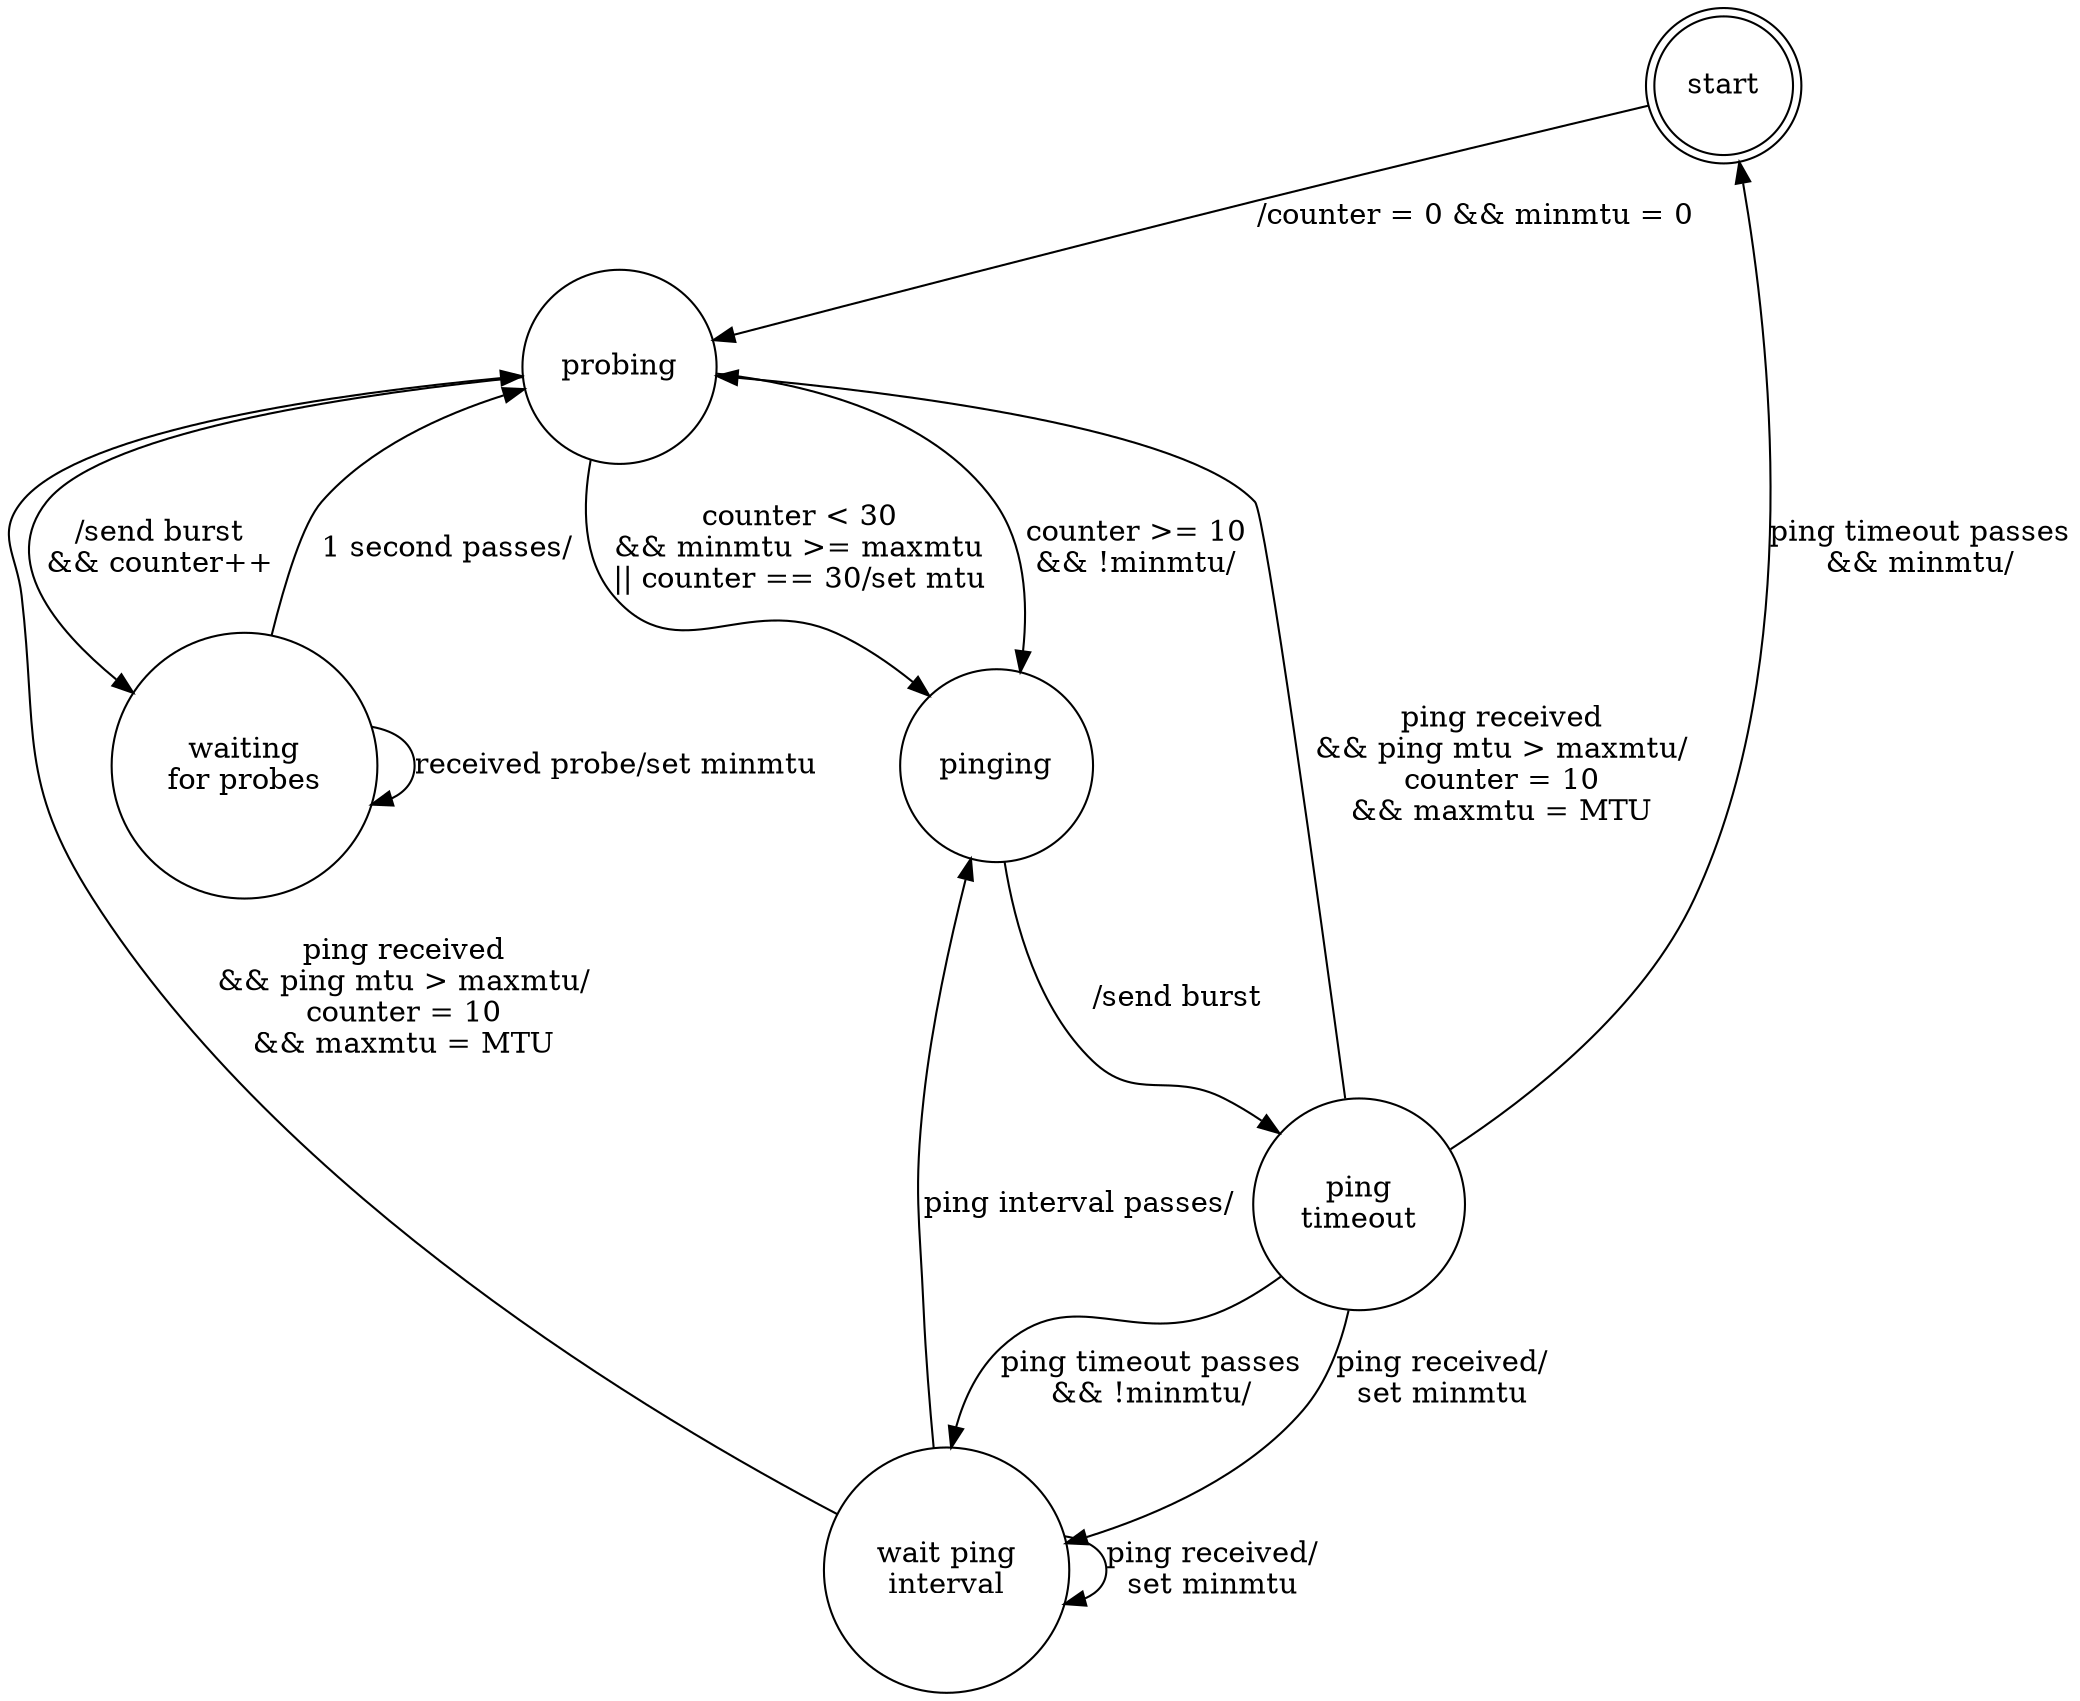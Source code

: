 digraph finite_state_machine {

	node [shape = doublecircle];
	start [ label = "start" ];
	
	node [shape = circle];
	probes [ label = "probing" ];
	w_probes [ label = "waiting\nfor probes" ];

	ping [ label = "pinging" ];
	w_ping [ label = "wait ping\ninterval" ];
	to_ping [ label = "ping\ntimeout" ];
	
    start -> probes [ label = "/counter = 0 && minmtu = 0" ];
    probes -> w_probes [ label = "/send burst\n&& counter++" ];
    w_probes -> probes [ label = "1 second passes/" ];
    w_probes -> w_probes [ label = "received probe/set minmtu" ];
    probes -> ping [ label = "counter >= 10\n&& !minmtu/" ];
    probes -> ping [ label = "counter < 30\n&& minmtu >= maxmtu\n|| counter == 30/set mtu" ];
    
    ping -> to_ping [ label = "/send burst" ];
    w_ping -> ping [ label = "ping interval passes/" ];
    to_ping -> w_ping [ label = "ping timeout passes\n&& !minmtu/" ];
    to_ping -> start [ label = "ping timeout passes\n&& minmtu/", weight = 2 ];
    to_ping -> w_ping [ label = "ping received/\nset minmtu" ];
    to_ping -> probes [ label = "ping received\n&& ping mtu > maxmtu/\ncounter = 10\n&& maxmtu = MTU" ];
    w_ping -> probes [ label = "ping received\n&& ping mtu > maxmtu/\ncounter = 10\n&& maxmtu = MTU" ];
    w_ping -> w_ping [ label = "ping received/\nset minmtu" ];
}

